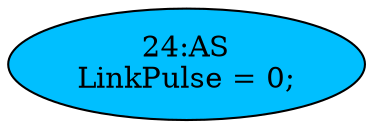 strict digraph "" {
	node [label="\N"];
	"24:AS"	 [ast="<pyverilog.vparser.ast.Assign object at 0x7f9d4b7f5090>",
		def_var="['LinkPulse']",
		fillcolor=deepskyblue,
		label="24:AS
LinkPulse = 0;",
		statements="[]",
		style=filled,
		typ=Assign,
		use_var="[]"];
}
